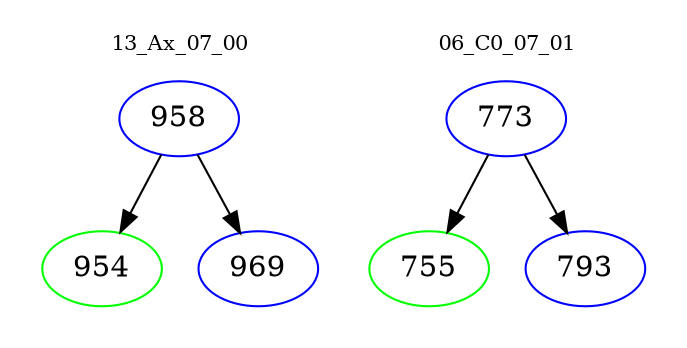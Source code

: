 digraph{
subgraph cluster_0 {
color = white
label = "13_Ax_07_00";
fontsize=10;
T0_958 [label="958", color="blue"]
T0_958 -> T0_954 [color="black"]
T0_954 [label="954", color="green"]
T0_958 -> T0_969 [color="black"]
T0_969 [label="969", color="blue"]
}
subgraph cluster_1 {
color = white
label = "06_C0_07_01";
fontsize=10;
T1_773 [label="773", color="blue"]
T1_773 -> T1_755 [color="black"]
T1_755 [label="755", color="green"]
T1_773 -> T1_793 [color="black"]
T1_793 [label="793", color="blue"]
}
}
